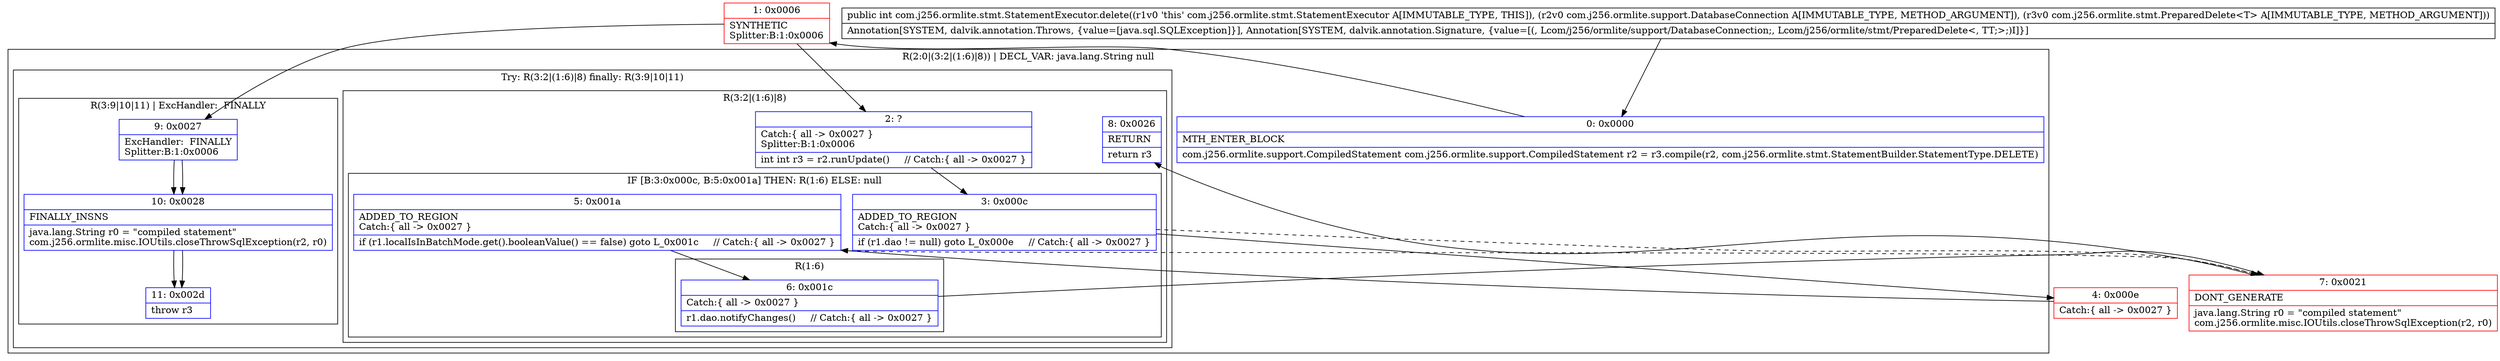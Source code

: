 digraph "CFG forcom.j256.ormlite.stmt.StatementExecutor.delete(Lcom\/j256\/ormlite\/support\/DatabaseConnection;Lcom\/j256\/ormlite\/stmt\/PreparedDelete;)I" {
subgraph cluster_Region_642249518 {
label = "R(2:0|(3:2|(1:6)|8)) | DECL_VAR: java.lang.String null\l";
node [shape=record,color=blue];
Node_0 [shape=record,label="{0\:\ 0x0000|MTH_ENTER_BLOCK\l|com.j256.ormlite.support.CompiledStatement com.j256.ormlite.support.CompiledStatement r2 = r3.compile(r2, com.j256.ormlite.stmt.StatementBuilder.StatementType.DELETE)\l}"];
subgraph cluster_TryCatchRegion_261664302 {
label = "Try: R(3:2|(1:6)|8) finally: R(3:9|10|11)";
node [shape=record,color=blue];
subgraph cluster_Region_847633016 {
label = "R(3:2|(1:6)|8)";
node [shape=record,color=blue];
Node_2 [shape=record,label="{2\:\ ?|Catch:\{ all \-\> 0x0027 \}\lSplitter:B:1:0x0006\l|int int r3 = r2.runUpdate()     \/\/ Catch:\{ all \-\> 0x0027 \}\l}"];
subgraph cluster_IfRegion_246466172 {
label = "IF [B:3:0x000c, B:5:0x001a] THEN: R(1:6) ELSE: null";
node [shape=record,color=blue];
Node_3 [shape=record,label="{3\:\ 0x000c|ADDED_TO_REGION\lCatch:\{ all \-\> 0x0027 \}\l|if (r1.dao != null) goto L_0x000e     \/\/ Catch:\{ all \-\> 0x0027 \}\l}"];
Node_5 [shape=record,label="{5\:\ 0x001a|ADDED_TO_REGION\lCatch:\{ all \-\> 0x0027 \}\l|if (r1.localIsInBatchMode.get().booleanValue() == false) goto L_0x001c     \/\/ Catch:\{ all \-\> 0x0027 \}\l}"];
subgraph cluster_Region_216157621 {
label = "R(1:6)";
node [shape=record,color=blue];
Node_6 [shape=record,label="{6\:\ 0x001c|Catch:\{ all \-\> 0x0027 \}\l|r1.dao.notifyChanges()     \/\/ Catch:\{ all \-\> 0x0027 \}\l}"];
}
}
Node_8 [shape=record,label="{8\:\ 0x0026|RETURN\l|return r3\l}"];
}
subgraph cluster_Region_1598217640 {
label = "R(3:9|10|11) | ExcHandler:  FINALLY\l";
node [shape=record,color=blue];
Node_9 [shape=record,label="{9\:\ 0x0027|ExcHandler:  FINALLY\lSplitter:B:1:0x0006\l}"];
Node_10 [shape=record,label="{10\:\ 0x0028|FINALLY_INSNS\l|java.lang.String r0 = \"compiled statement\"\lcom.j256.ormlite.misc.IOUtils.closeThrowSqlException(r2, r0)\l}"];
Node_11 [shape=record,label="{11\:\ 0x002d|throw r3\l}"];
}
}
}
subgraph cluster_Region_1598217640 {
label = "R(3:9|10|11) | ExcHandler:  FINALLY\l";
node [shape=record,color=blue];
Node_9 [shape=record,label="{9\:\ 0x0027|ExcHandler:  FINALLY\lSplitter:B:1:0x0006\l}"];
Node_10 [shape=record,label="{10\:\ 0x0028|FINALLY_INSNS\l|java.lang.String r0 = \"compiled statement\"\lcom.j256.ormlite.misc.IOUtils.closeThrowSqlException(r2, r0)\l}"];
Node_11 [shape=record,label="{11\:\ 0x002d|throw r3\l}"];
}
Node_1 [shape=record,color=red,label="{1\:\ 0x0006|SYNTHETIC\lSplitter:B:1:0x0006\l}"];
Node_4 [shape=record,color=red,label="{4\:\ 0x000e|Catch:\{ all \-\> 0x0027 \}\l}"];
Node_7 [shape=record,color=red,label="{7\:\ 0x0021|DONT_GENERATE\l|java.lang.String r0 = \"compiled statement\"\lcom.j256.ormlite.misc.IOUtils.closeThrowSqlException(r2, r0)\l}"];
MethodNode[shape=record,label="{public int com.j256.ormlite.stmt.StatementExecutor.delete((r1v0 'this' com.j256.ormlite.stmt.StatementExecutor A[IMMUTABLE_TYPE, THIS]), (r2v0 com.j256.ormlite.support.DatabaseConnection A[IMMUTABLE_TYPE, METHOD_ARGUMENT]), (r3v0 com.j256.ormlite.stmt.PreparedDelete\<T\> A[IMMUTABLE_TYPE, METHOD_ARGUMENT]))  | Annotation[SYSTEM, dalvik.annotation.Throws, \{value=[java.sql.SQLException]\}], Annotation[SYSTEM, dalvik.annotation.Signature, \{value=[(, Lcom\/j256\/ormlite\/support\/DatabaseConnection;, Lcom\/j256\/ormlite\/stmt\/PreparedDelete\<, TT;\>;)I]\}]\l}"];
MethodNode -> Node_0;
Node_0 -> Node_1;
Node_2 -> Node_3;
Node_3 -> Node_4;
Node_3 -> Node_7[style=dashed];
Node_5 -> Node_6;
Node_5 -> Node_7[style=dashed];
Node_6 -> Node_7;
Node_9 -> Node_10;
Node_10 -> Node_11;
Node_9 -> Node_10;
Node_10 -> Node_11;
Node_1 -> Node_2;
Node_1 -> Node_9;
Node_4 -> Node_5;
Node_7 -> Node_8;
}


